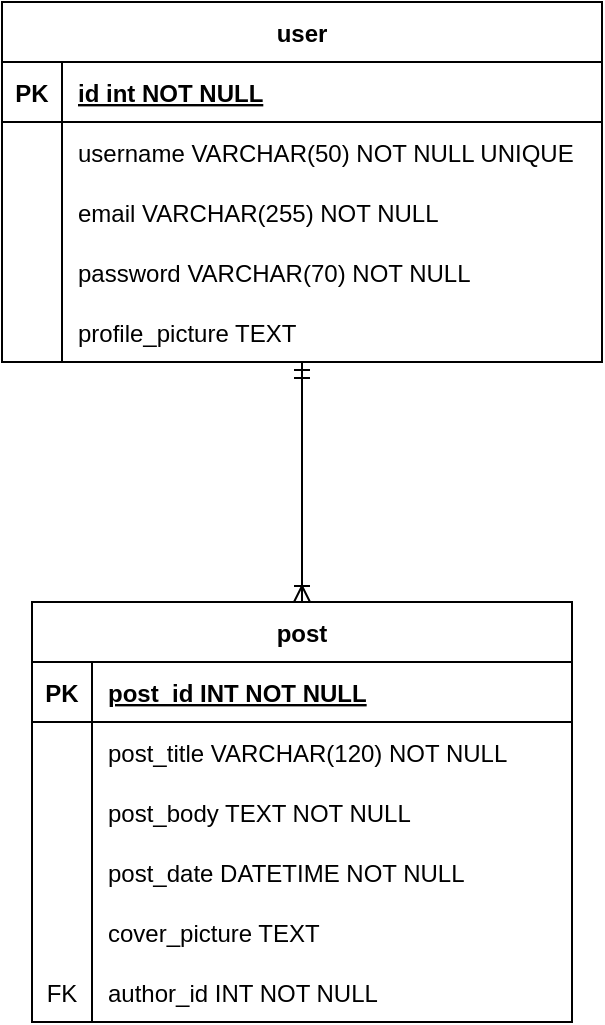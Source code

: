 <mxfile version="16.1.0" type="trello"><diagram id="sxiWiULaTAbWFfT6W3cR" name="Page-1"><mxGraphModel dx="1398" dy="733" grid="1" gridSize="10" guides="1" tooltips="1" connect="1" arrows="1" fold="1" page="1" pageScale="1" pageWidth="827" pageHeight="1169" math="0" shadow="0"><root><object label="" id="0"><mxCell/></object><mxCell id="1" parent="0"/><mxCell id="HnxUdiVFGma2lVMd3CKW-1" value="user" style="shape=table;startSize=30;container=1;collapsible=1;childLayout=tableLayout;fixedRows=1;rowLines=0;fontStyle=1;align=center;resizeLast=1;" parent="1" vertex="1"><mxGeometry x="264" y="40" width="300" height="180" as="geometry"/></mxCell><mxCell id="HnxUdiVFGma2lVMd3CKW-2" value="" style="shape=partialRectangle;collapsible=0;dropTarget=0;pointerEvents=0;fillColor=none;top=0;left=0;bottom=1;right=0;points=[[0,0.5],[1,0.5]];portConstraint=eastwest;" parent="HnxUdiVFGma2lVMd3CKW-1" vertex="1"><mxGeometry y="30" width="300" height="30" as="geometry"/></mxCell><mxCell id="HnxUdiVFGma2lVMd3CKW-3" value="PK" style="shape=partialRectangle;connectable=0;fillColor=none;top=0;left=0;bottom=0;right=0;fontStyle=1;overflow=hidden;" parent="HnxUdiVFGma2lVMd3CKW-2" vertex="1"><mxGeometry width="30" height="30" as="geometry"><mxRectangle width="30" height="30" as="alternateBounds"/></mxGeometry></mxCell><mxCell id="HnxUdiVFGma2lVMd3CKW-4" value="id int NOT NULL" style="shape=partialRectangle;connectable=0;fillColor=none;top=0;left=0;bottom=0;right=0;align=left;spacingLeft=6;fontStyle=5;overflow=hidden;" parent="HnxUdiVFGma2lVMd3CKW-2" vertex="1"><mxGeometry x="30" width="270" height="30" as="geometry"><mxRectangle width="270" height="30" as="alternateBounds"/></mxGeometry></mxCell><mxCell id="HnxUdiVFGma2lVMd3CKW-5" value="" style="shape=partialRectangle;collapsible=0;dropTarget=0;pointerEvents=0;fillColor=none;top=0;left=0;bottom=0;right=0;points=[[0,0.5],[1,0.5]];portConstraint=eastwest;" parent="HnxUdiVFGma2lVMd3CKW-1" vertex="1"><mxGeometry y="60" width="300" height="30" as="geometry"/></mxCell><mxCell id="HnxUdiVFGma2lVMd3CKW-6" value="&#xA;" style="shape=partialRectangle;connectable=0;fillColor=none;top=0;left=0;bottom=0;right=0;editable=1;overflow=hidden;" parent="HnxUdiVFGma2lVMd3CKW-5" vertex="1"><mxGeometry width="30" height="30" as="geometry"><mxRectangle width="30" height="30" as="alternateBounds"/></mxGeometry></mxCell><mxCell id="HnxUdiVFGma2lVMd3CKW-7" value="username VARCHAR(50) NOT NULL UNIQUE" style="shape=partialRectangle;connectable=0;fillColor=none;top=0;left=0;bottom=0;right=0;align=left;spacingLeft=6;overflow=hidden;" parent="HnxUdiVFGma2lVMd3CKW-5" vertex="1"><mxGeometry x="30" width="270" height="30" as="geometry"><mxRectangle width="270" height="30" as="alternateBounds"/></mxGeometry></mxCell><mxCell id="HnxUdiVFGma2lVMd3CKW-8" value="" style="shape=partialRectangle;collapsible=0;dropTarget=0;pointerEvents=0;fillColor=none;top=0;left=0;bottom=0;right=0;points=[[0,0.5],[1,0.5]];portConstraint=eastwest;" parent="HnxUdiVFGma2lVMd3CKW-1" vertex="1"><mxGeometry y="90" width="300" height="30" as="geometry"/></mxCell><mxCell id="HnxUdiVFGma2lVMd3CKW-9" value="&#xA;" style="shape=partialRectangle;connectable=0;fillColor=none;top=0;left=0;bottom=0;right=0;editable=1;overflow=hidden;" parent="HnxUdiVFGma2lVMd3CKW-8" vertex="1"><mxGeometry width="30" height="30" as="geometry"><mxRectangle width="30" height="30" as="alternateBounds"/></mxGeometry></mxCell><mxCell id="HnxUdiVFGma2lVMd3CKW-10" value="email VARCHAR(255) NOT NULL" style="shape=partialRectangle;connectable=0;fillColor=none;top=0;left=0;bottom=0;right=0;align=left;spacingLeft=6;overflow=hidden;" parent="HnxUdiVFGma2lVMd3CKW-8" vertex="1"><mxGeometry x="30" width="270" height="30" as="geometry"><mxRectangle width="270" height="30" as="alternateBounds"/></mxGeometry></mxCell><mxCell id="HnxUdiVFGma2lVMd3CKW-11" value="" style="shape=partialRectangle;collapsible=0;dropTarget=0;pointerEvents=0;fillColor=none;top=0;left=0;bottom=0;right=0;points=[[0,0.5],[1,0.5]];portConstraint=eastwest;" parent="HnxUdiVFGma2lVMd3CKW-1" vertex="1"><mxGeometry y="120" width="300" height="30" as="geometry"/></mxCell><mxCell id="HnxUdiVFGma2lVMd3CKW-12" value="" style="shape=partialRectangle;connectable=0;fillColor=none;top=0;left=0;bottom=0;right=0;editable=1;overflow=hidden;" parent="HnxUdiVFGma2lVMd3CKW-11" vertex="1"><mxGeometry width="30" height="30" as="geometry"><mxRectangle width="30" height="30" as="alternateBounds"/></mxGeometry></mxCell><mxCell id="HnxUdiVFGma2lVMd3CKW-13" value="password VARCHAR(70) NOT NULL" style="shape=partialRectangle;connectable=0;fillColor=none;top=0;left=0;bottom=0;right=0;align=left;spacingLeft=6;overflow=hidden;" parent="HnxUdiVFGma2lVMd3CKW-11" vertex="1"><mxGeometry x="30" width="270" height="30" as="geometry"><mxRectangle width="270" height="30" as="alternateBounds"/></mxGeometry></mxCell><mxCell id="26uz1PwY4LuCPN1F-8qy-4" value="" style="shape=partialRectangle;collapsible=0;dropTarget=0;pointerEvents=0;fillColor=none;top=0;left=0;bottom=0;right=0;points=[[0,0.5],[1,0.5]];portConstraint=eastwest;" parent="HnxUdiVFGma2lVMd3CKW-1" vertex="1"><mxGeometry y="150" width="300" height="30" as="geometry"/></mxCell><mxCell id="26uz1PwY4LuCPN1F-8qy-5" value="" style="shape=partialRectangle;connectable=0;fillColor=none;top=0;left=0;bottom=0;right=0;editable=1;overflow=hidden;" parent="26uz1PwY4LuCPN1F-8qy-4" vertex="1"><mxGeometry width="30" height="30" as="geometry"><mxRectangle width="30" height="30" as="alternateBounds"/></mxGeometry></mxCell><mxCell id="26uz1PwY4LuCPN1F-8qy-6" value="profile_picture TEXT" style="shape=partialRectangle;connectable=0;fillColor=none;top=0;left=0;bottom=0;right=0;align=left;spacingLeft=6;overflow=hidden;" parent="26uz1PwY4LuCPN1F-8qy-4" vertex="1"><mxGeometry x="30" width="270" height="30" as="geometry"><mxRectangle width="270" height="30" as="alternateBounds"/></mxGeometry></mxCell><mxCell id="3T1rxRXHYbYZReLsvK2q-2" style="edgeStyle=orthogonalEdgeStyle;rounded=0;orthogonalLoop=1;jettySize=auto;html=1;startArrow=ERoneToMany;startFill=0;endArrow=ERmandOne;endFill=0;" parent="1" source="jYMnOCs6FWZu92GRu7Xh-1" target="HnxUdiVFGma2lVMd3CKW-1" edge="1"><mxGeometry relative="1" as="geometry"/></mxCell><mxCell id="jYMnOCs6FWZu92GRu7Xh-1" value="post" style="shape=table;startSize=30;container=1;collapsible=1;childLayout=tableLayout;fixedRows=1;rowLines=0;fontStyle=1;align=center;resizeLast=1;" parent="1" vertex="1"><mxGeometry x="279" y="340" width="270" height="210" as="geometry"/></mxCell><mxCell id="jYMnOCs6FWZu92GRu7Xh-2" value="" style="shape=partialRectangle;collapsible=0;dropTarget=0;pointerEvents=0;fillColor=none;top=0;left=0;bottom=1;right=0;points=[[0,0.5],[1,0.5]];portConstraint=eastwest;" parent="jYMnOCs6FWZu92GRu7Xh-1" vertex="1"><mxGeometry y="30" width="270" height="30" as="geometry"/></mxCell><mxCell id="jYMnOCs6FWZu92GRu7Xh-3" value="PK" style="shape=partialRectangle;connectable=0;fillColor=none;top=0;left=0;bottom=0;right=0;fontStyle=1;overflow=hidden;" parent="jYMnOCs6FWZu92GRu7Xh-2" vertex="1"><mxGeometry width="30" height="30" as="geometry"><mxRectangle width="30" height="30" as="alternateBounds"/></mxGeometry></mxCell><mxCell id="jYMnOCs6FWZu92GRu7Xh-4" value="post_id INT NOT NULL" style="shape=partialRectangle;connectable=0;fillColor=none;top=0;left=0;bottom=0;right=0;align=left;spacingLeft=6;fontStyle=5;overflow=hidden;" parent="jYMnOCs6FWZu92GRu7Xh-2" vertex="1"><mxGeometry x="30" width="240" height="30" as="geometry"><mxRectangle width="240" height="30" as="alternateBounds"/></mxGeometry></mxCell><mxCell id="jYMnOCs6FWZu92GRu7Xh-5" value="" style="shape=partialRectangle;collapsible=0;dropTarget=0;pointerEvents=0;fillColor=none;top=0;left=0;bottom=0;right=0;points=[[0,0.5],[1,0.5]];portConstraint=eastwest;" parent="jYMnOCs6FWZu92GRu7Xh-1" vertex="1"><mxGeometry y="60" width="270" height="30" as="geometry"/></mxCell><mxCell id="jYMnOCs6FWZu92GRu7Xh-6" value="" style="shape=partialRectangle;connectable=0;fillColor=none;top=0;left=0;bottom=0;right=0;editable=1;overflow=hidden;" parent="jYMnOCs6FWZu92GRu7Xh-5" vertex="1"><mxGeometry width="30" height="30" as="geometry"><mxRectangle width="30" height="30" as="alternateBounds"/></mxGeometry></mxCell><mxCell id="jYMnOCs6FWZu92GRu7Xh-7" value="post_title VARCHAR(120) NOT NULL" style="shape=partialRectangle;connectable=0;fillColor=none;top=0;left=0;bottom=0;right=0;align=left;spacingLeft=6;overflow=hidden;" parent="jYMnOCs6FWZu92GRu7Xh-5" vertex="1"><mxGeometry x="30" width="240" height="30" as="geometry"><mxRectangle width="240" height="30" as="alternateBounds"/></mxGeometry></mxCell><mxCell id="jYMnOCs6FWZu92GRu7Xh-8" value="" style="shape=partialRectangle;collapsible=0;dropTarget=0;pointerEvents=0;fillColor=none;top=0;left=0;bottom=0;right=0;points=[[0,0.5],[1,0.5]];portConstraint=eastwest;" parent="jYMnOCs6FWZu92GRu7Xh-1" vertex="1"><mxGeometry y="90" width="270" height="30" as="geometry"/></mxCell><mxCell id="jYMnOCs6FWZu92GRu7Xh-9" value="" style="shape=partialRectangle;connectable=0;fillColor=none;top=0;left=0;bottom=0;right=0;editable=1;overflow=hidden;" parent="jYMnOCs6FWZu92GRu7Xh-8" vertex="1"><mxGeometry width="30" height="30" as="geometry"><mxRectangle width="30" height="30" as="alternateBounds"/></mxGeometry></mxCell><mxCell id="jYMnOCs6FWZu92GRu7Xh-10" value="post_body TEXT NOT NULL" style="shape=partialRectangle;connectable=0;fillColor=none;top=0;left=0;bottom=0;right=0;align=left;spacingLeft=6;overflow=hidden;" parent="jYMnOCs6FWZu92GRu7Xh-8" vertex="1"><mxGeometry x="30" width="240" height="30" as="geometry"><mxRectangle width="240" height="30" as="alternateBounds"/></mxGeometry></mxCell><mxCell id="jYMnOCs6FWZu92GRu7Xh-11" value="" style="shape=partialRectangle;collapsible=0;dropTarget=0;pointerEvents=0;fillColor=none;top=0;left=0;bottom=0;right=0;points=[[0,0.5],[1,0.5]];portConstraint=eastwest;" parent="jYMnOCs6FWZu92GRu7Xh-1" vertex="1"><mxGeometry y="120" width="270" height="30" as="geometry"/></mxCell><mxCell id="jYMnOCs6FWZu92GRu7Xh-12" value="" style="shape=partialRectangle;connectable=0;fillColor=none;top=0;left=0;bottom=0;right=0;editable=1;overflow=hidden;" parent="jYMnOCs6FWZu92GRu7Xh-11" vertex="1"><mxGeometry width="30" height="30" as="geometry"><mxRectangle width="30" height="30" as="alternateBounds"/></mxGeometry></mxCell><mxCell id="jYMnOCs6FWZu92GRu7Xh-13" value="post_date DATETIME NOT NULL" style="shape=partialRectangle;connectable=0;fillColor=none;top=0;left=0;bottom=0;right=0;align=left;spacingLeft=6;overflow=hidden;" parent="jYMnOCs6FWZu92GRu7Xh-11" vertex="1"><mxGeometry x="30" width="240" height="30" as="geometry"><mxRectangle width="240" height="30" as="alternateBounds"/></mxGeometry></mxCell><mxCell id="Xx37aJwETvkNSkavx9I_-1" value="" style="shape=partialRectangle;collapsible=0;dropTarget=0;pointerEvents=0;fillColor=none;top=0;left=0;bottom=0;right=0;points=[[0,0.5],[1,0.5]];portConstraint=eastwest;" vertex="1" parent="jYMnOCs6FWZu92GRu7Xh-1"><mxGeometry y="150" width="270" height="30" as="geometry"/></mxCell><mxCell id="Xx37aJwETvkNSkavx9I_-2" value="" style="shape=partialRectangle;connectable=0;fillColor=none;top=0;left=0;bottom=0;right=0;editable=1;overflow=hidden;" vertex="1" parent="Xx37aJwETvkNSkavx9I_-1"><mxGeometry width="30" height="30" as="geometry"><mxRectangle width="30" height="30" as="alternateBounds"/></mxGeometry></mxCell><mxCell id="Xx37aJwETvkNSkavx9I_-3" value="cover_picture TEXT" style="shape=partialRectangle;connectable=0;fillColor=none;top=0;left=0;bottom=0;right=0;align=left;spacingLeft=6;overflow=hidden;" vertex="1" parent="Xx37aJwETvkNSkavx9I_-1"><mxGeometry x="30" width="240" height="30" as="geometry"><mxRectangle width="240" height="30" as="alternateBounds"/></mxGeometry></mxCell><mxCell id="jYMnOCs6FWZu92GRu7Xh-20" value="" style="shape=partialRectangle;collapsible=0;dropTarget=0;pointerEvents=0;fillColor=none;top=0;left=0;bottom=0;right=0;points=[[0,0.5],[1,0.5]];portConstraint=eastwest;" parent="jYMnOCs6FWZu92GRu7Xh-1" vertex="1"><mxGeometry y="180" width="270" height="30" as="geometry"/></mxCell><mxCell id="jYMnOCs6FWZu92GRu7Xh-21" value="FK" style="shape=partialRectangle;connectable=0;fillColor=none;top=0;left=0;bottom=0;right=0;fontStyle=0;overflow=hidden;" parent="jYMnOCs6FWZu92GRu7Xh-20" vertex="1"><mxGeometry width="30" height="30" as="geometry"><mxRectangle width="30" height="30" as="alternateBounds"/></mxGeometry></mxCell><mxCell id="jYMnOCs6FWZu92GRu7Xh-22" value="author_id INT NOT NULL" style="shape=partialRectangle;connectable=0;fillColor=none;top=0;left=0;bottom=0;right=0;align=left;spacingLeft=6;fontStyle=0;overflow=hidden;" parent="jYMnOCs6FWZu92GRu7Xh-20" vertex="1"><mxGeometry x="30" width="240" height="30" as="geometry"><mxRectangle width="240" height="30" as="alternateBounds"/></mxGeometry></mxCell></root></mxGraphModel></diagram></mxfile>